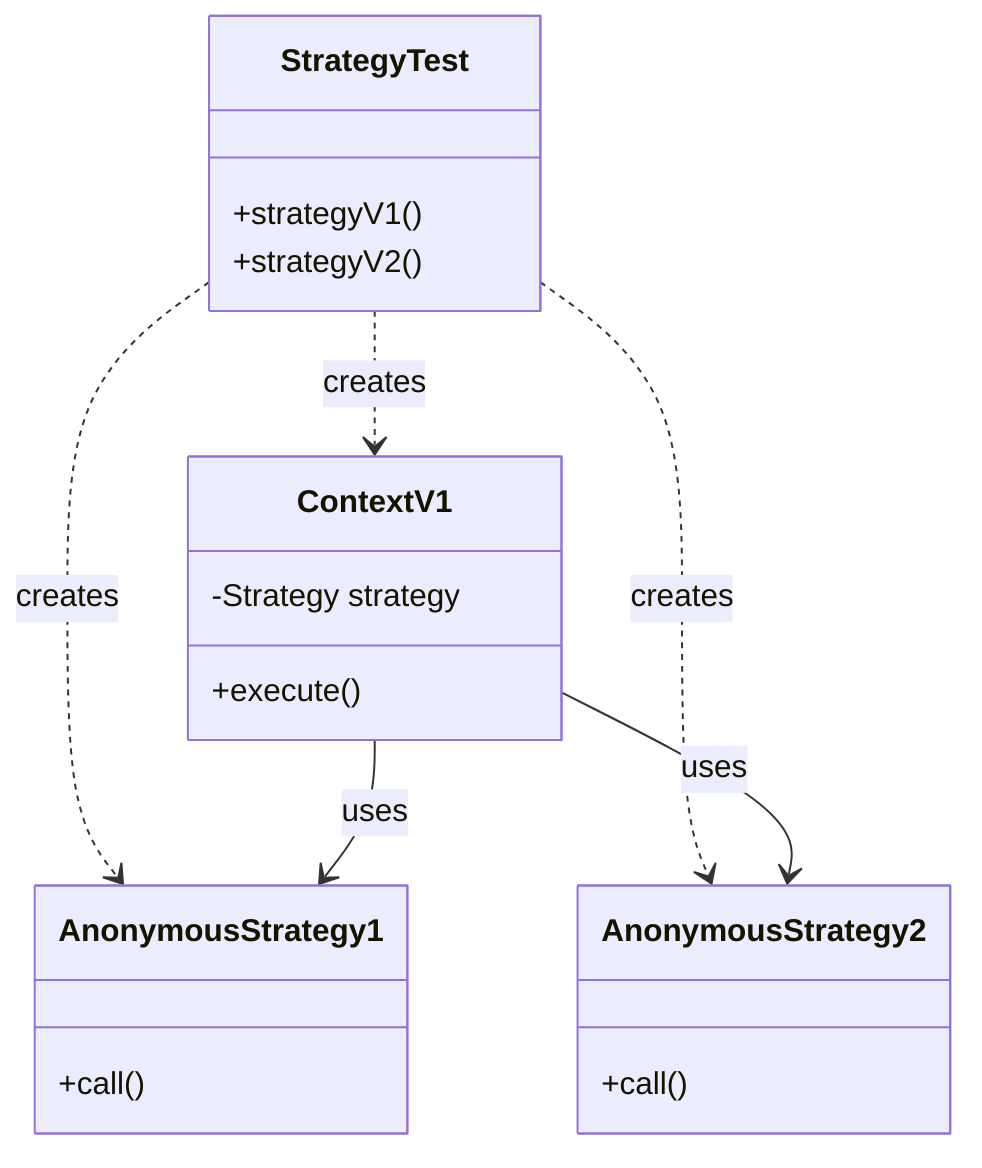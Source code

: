 classDiagram
    class StrategyTest {
        +strategyV1()
        +strategyV2()
    }
    
    class AnonymousStrategy1 {
        +call()
    }
    
    class AnonymousStrategy2 {
        +call()
    }
    
    class ContextV1 {
        -Strategy strategy
        +execute()
    }
    
    StrategyTest ..> AnonymousStrategy1 : creates
    StrategyTest ..> AnonymousStrategy2 : creates
    StrategyTest ..> ContextV1 : creates
    ContextV1 --> AnonymousStrategy1 : uses
    ContextV1 --> AnonymousStrategy2 : uses